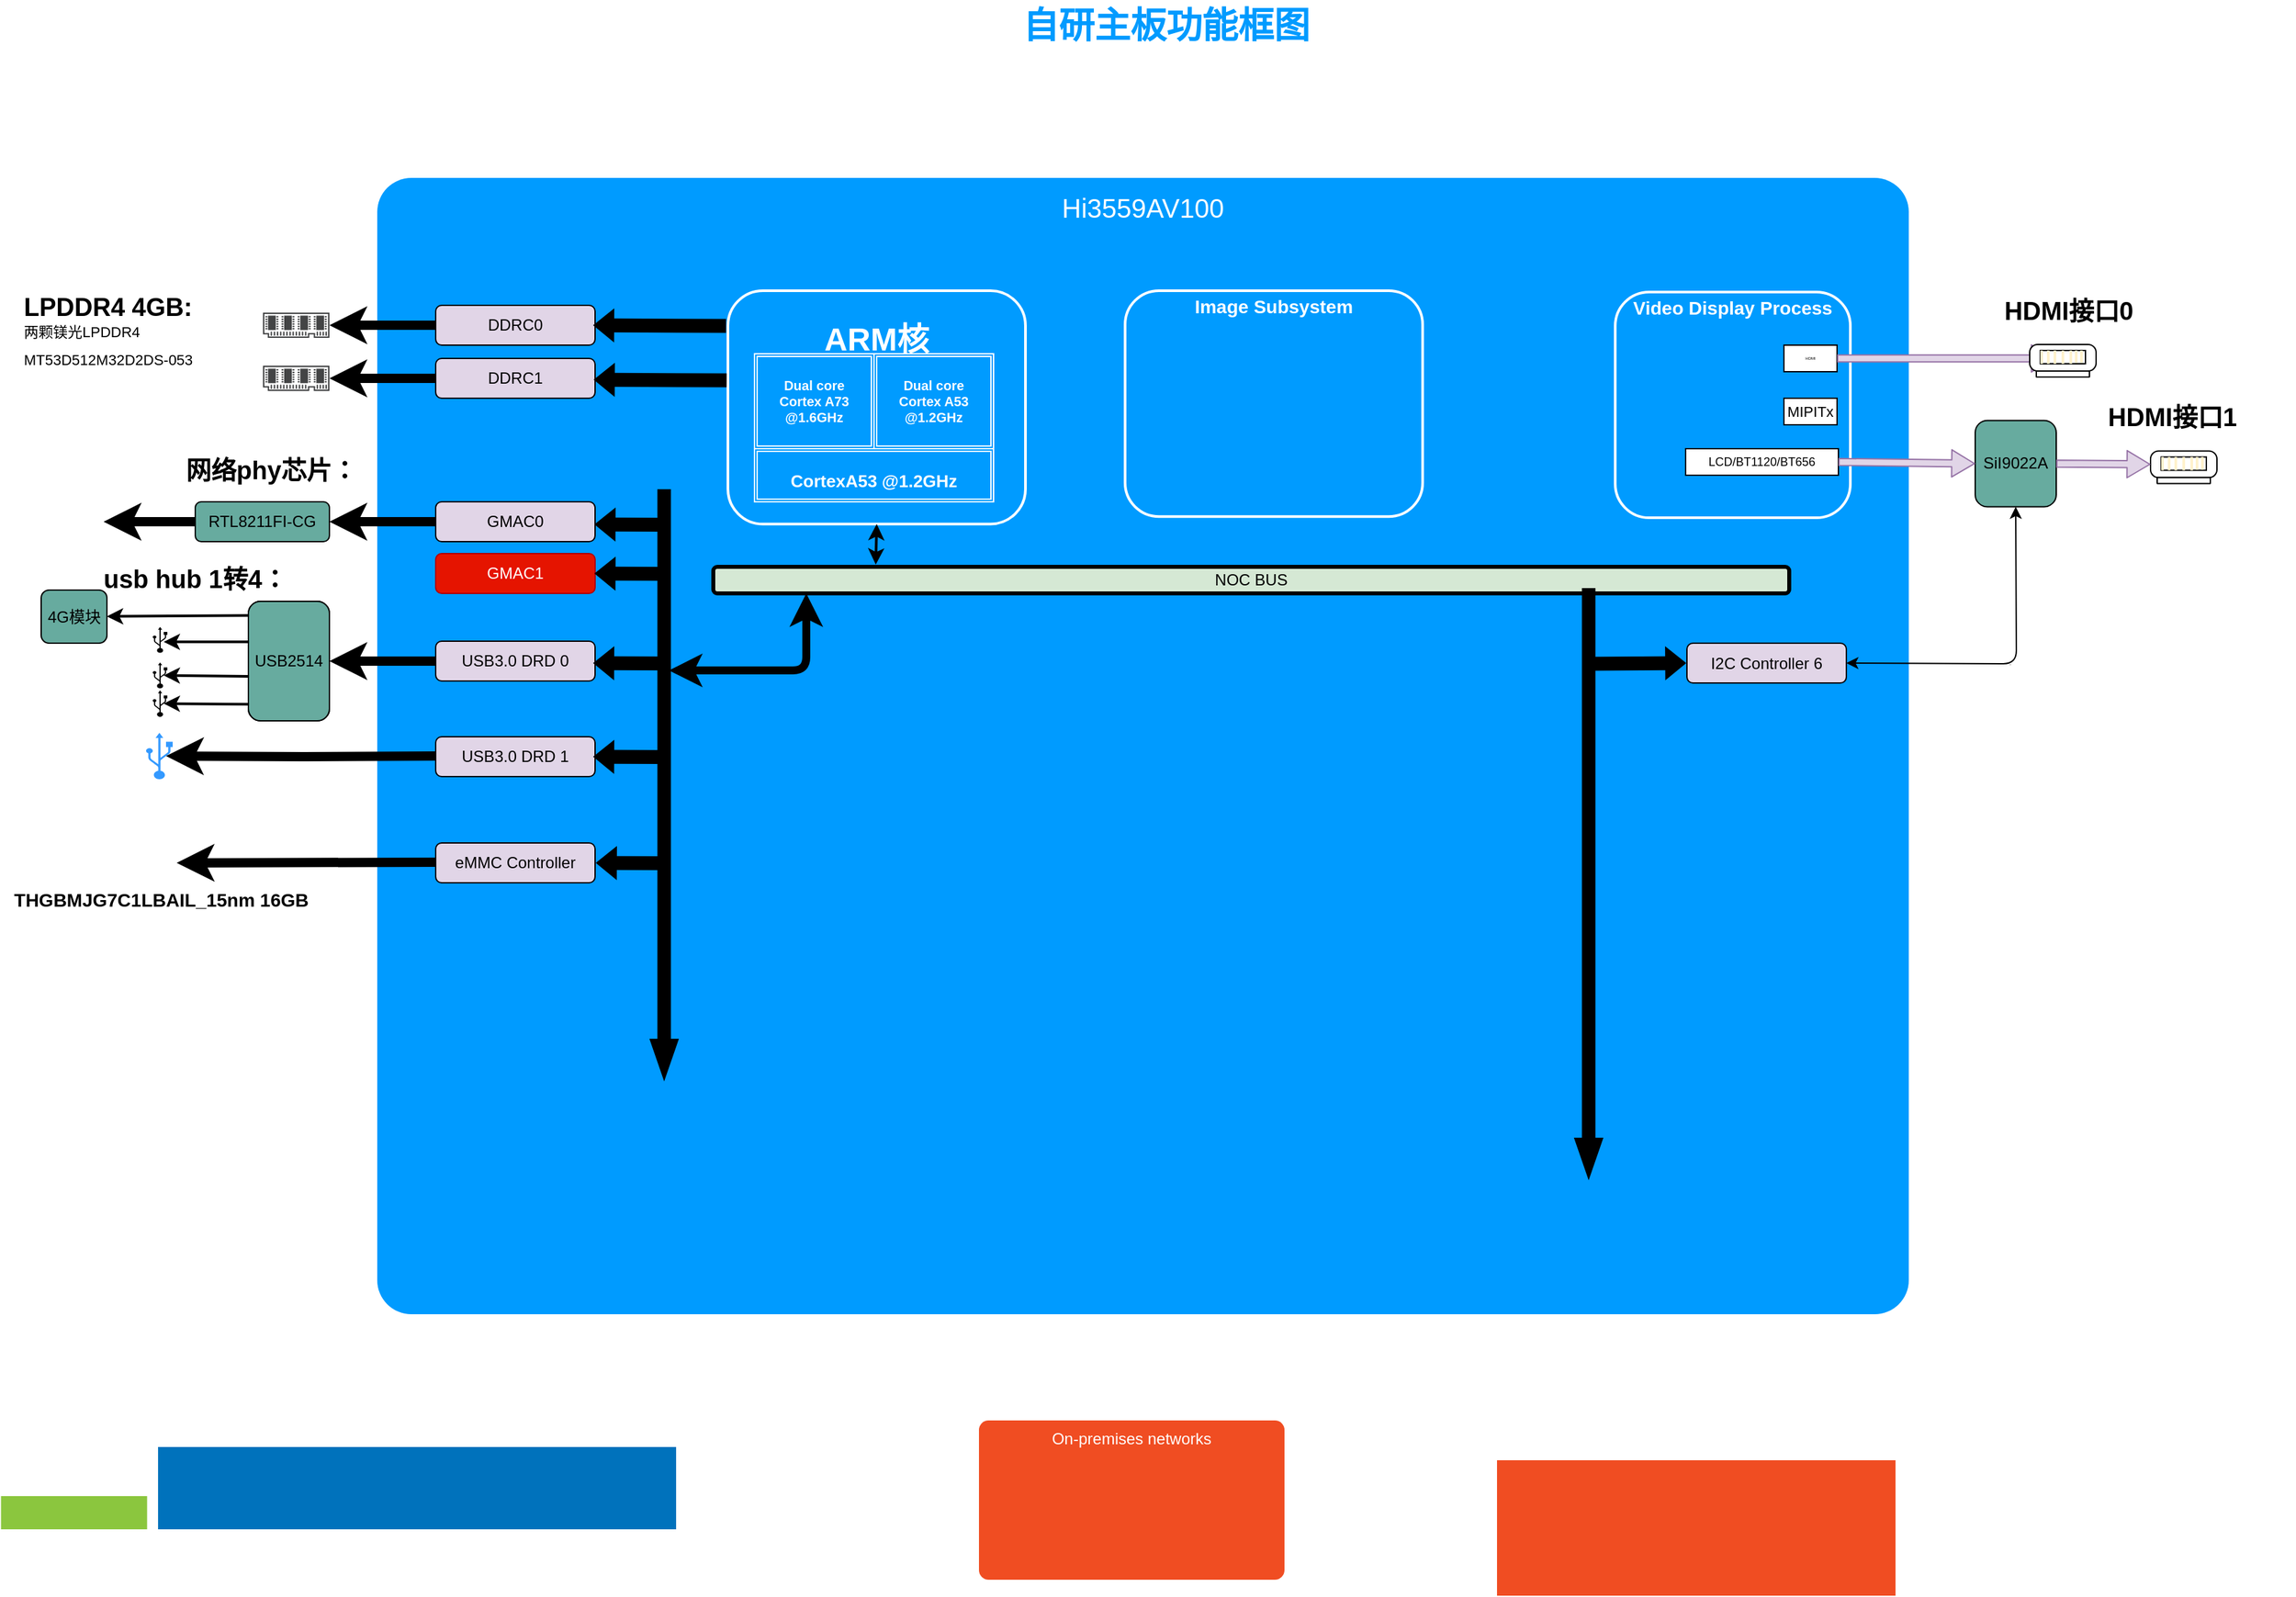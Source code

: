 <mxfile version="13.1.12" type="github">
  <diagram name="Page-1" id="7a6c530e-6e37-e111-ec74-82921da8cc10">
    <mxGraphModel dx="2031" dy="1089" grid="1" gridSize="10" guides="1" tooltips="1" connect="1" arrows="1" fold="1" page="1" pageScale="1.5" pageWidth="1169" pageHeight="826" background="none" math="0" shadow="0">
      <root>
        <mxCell id="0" style=";html=1;" />
        <mxCell id="1" style=";html=1;" parent="0" />
        <mxCell id="23046e2b9bb16c14-116" value="Hi3559AV100" style="whiteSpace=wrap;html=1;rounded=1;shadow=0;strokeColor=none;strokeWidth=2;fillColor=#009BFF;fontSize=20;fontColor=#FFFFFF;align=center;arcSize=3;verticalAlign=top;spacingTop=4;" parent="1" vertex="1">
          <mxGeometry x="287" y="154" width="1153" height="856" as="geometry" />
        </mxCell>
        <mxCell id="23046e2b9bb16c14-28" value="On-premises networks" style="rounded=1;whiteSpace=wrap;html=1;shadow=0;strokeWidth=2;fillColor=#F04D22;fontSize=12;fontColor=#FFFFFF;align=center;strokeColor=none;arcSize=6;verticalAlign=top;" parent="1" vertex="1">
          <mxGeometry x="740" y="1090" width="230" height="120" as="geometry" />
        </mxCell>
        <mxCell id="23046e2b9bb16c14-50" value="&lt;h1&gt;&lt;b style=&quot;color: rgb(255 , 255 , 255)&quot;&gt;ARM核&lt;/b&gt;&lt;/h1&gt;" style="rounded=1;whiteSpace=wrap;html=1;shadow=0;strokeWidth=2;fillColor=none;fontSize=12;fontColor=#000000;align=center;strokeColor=#FFFFFF;verticalAlign=top;" parent="1" vertex="1">
          <mxGeometry x="551" y="239" width="224" height="175.75" as="geometry" />
        </mxCell>
        <mxCell id="23046e2b9bb16c14-84" value="" style="rounded=0;whiteSpace=wrap;html=1;shadow=0;strokeWidth=2;fillColor=#F04D22;fontSize=12;fontColor=#FFFFFF;align=center;strokeColor=none;arcSize=6;verticalAlign=top;" parent="1" vertex="1">
          <mxGeometry x="1130" y="1120" width="300" height="102" as="geometry" />
        </mxCell>
        <mxCell id="23046e2b9bb16c14-85" value="" style="rounded=0;whiteSpace=wrap;html=1;shadow=0;strokeWidth=2;fillColor=#8BC63E;fontSize=12;fontColor=#FFFFFF;align=center;strokeColor=none;arcSize=6;verticalAlign=top;" parent="1" vertex="1">
          <mxGeometry x="3.75" y="1147" width="110" height="25" as="geometry" />
        </mxCell>
        <mxCell id="23046e2b9bb16c14-86" value="" style="rounded=0;whiteSpace=wrap;html=1;shadow=0;strokeWidth=2;fillColor=#0072BC;fontSize=12;fontColor=#FFFFFF;align=center;strokeColor=none;arcSize=3;verticalAlign=top;" parent="1" vertex="1">
          <mxGeometry x="122" y="1110" width="390" height="62" as="geometry" />
        </mxCell>
        <mxCell id="23046e2b9bb16c14-114" value="自研主板功能框图" style="text;html=1;strokeColor=none;fillColor=none;align=center;verticalAlign=middle;whiteSpace=wrap;rounded=0;shadow=0;fontSize=27;fontColor=#009BFF;fontStyle=1" parent="1" vertex="1">
          <mxGeometry x="118" y="20" width="1526" height="40" as="geometry" />
        </mxCell>
        <mxCell id="d0uxPwlX2UspknhCcL_q-5" value="&lt;div style=&quot;font-size: 10px&quot;&gt;&lt;font style=&quot;font-size: 10px&quot;&gt;Dual core&lt;/font&gt;&lt;/div&gt;&lt;div style=&quot;font-size: 10px&quot;&gt;&lt;font style=&quot;font-size: 10px&quot;&gt;Cortex A73&lt;/font&gt;&lt;/div&gt;&lt;div style=&quot;font-size: 10px&quot;&gt;&lt;font style=&quot;font-size: 10px&quot;&gt;@1.6GHz&lt;/font&gt;&lt;/div&gt;" style="shape=ext;double=1;rounded=1;whiteSpace=wrap;html=1;fillColor=none;fontSize=27;fontColor=#FFFFFF;labelBackgroundColor=none;strokeColor=#FFFFFF;arcSize=0;fontStyle=1" parent="1" vertex="1">
          <mxGeometry x="571" y="286.5" width="90" height="71.5" as="geometry" />
        </mxCell>
        <mxCell id="d0uxPwlX2UspknhCcL_q-6" value="&lt;div style=&quot;font-size: 10px&quot;&gt;&lt;font style=&quot;font-size: 10px&quot;&gt;Dual core&lt;/font&gt;&lt;/div&gt;&lt;div style=&quot;font-size: 10px&quot;&gt;&lt;font style=&quot;font-size: 10px&quot;&gt;Cortex A53&lt;/font&gt;&lt;/div&gt;&lt;div style=&quot;font-size: 10px&quot;&gt;&lt;font style=&quot;font-size: 10px&quot;&gt;@1.2GHz&lt;/font&gt;&lt;/div&gt;" style="shape=ext;double=1;rounded=1;whiteSpace=wrap;html=1;fillColor=none;fontSize=27;fontColor=#FFFFFF;labelBackgroundColor=none;strokeColor=#FFFFFF;arcSize=0;fontStyle=1" parent="1" vertex="1">
          <mxGeometry x="661" y="286.5" width="90" height="71.5" as="geometry" />
        </mxCell>
        <mxCell id="d0uxPwlX2UspknhCcL_q-7" value="&lt;div&gt;&lt;font style=&quot;font-size: 13px&quot;&gt;CortexA53 @1.2GHz&lt;/font&gt;&lt;/div&gt;" style="shape=ext;double=1;rounded=1;whiteSpace=wrap;html=1;fillColor=none;fontSize=27;fontColor=#FFFFFF;labelBackgroundColor=none;strokeColor=#FFFFFF;arcSize=0;fontStyle=1" parent="1" vertex="1">
          <mxGeometry x="571" y="358" width="180" height="40" as="geometry" />
        </mxCell>
        <mxCell id="Mv4ZrgfnmBRwQUOOTOrC-1" value="NOC BUS" style="rounded=1;whiteSpace=wrap;html=1;fillColor=#d5e8d4;strokeColor=#000000;strokeWidth=3;" parent="1" vertex="1">
          <mxGeometry x="540" y="447" width="810" height="20" as="geometry" />
        </mxCell>
        <mxCell id="Mv4ZrgfnmBRwQUOOTOrC-4" value="" style="endArrow=classic;startArrow=classic;html=1;exitX=0.151;exitY=-0.086;exitDx=0;exitDy=0;exitPerimeter=0;strokeWidth=2;entryX=0.5;entryY=1;entryDx=0;entryDy=0;" parent="1" source="Mv4ZrgfnmBRwQUOOTOrC-1" target="23046e2b9bb16c14-50" edge="1">
          <mxGeometry width="50" height="50" relative="1" as="geometry">
            <mxPoint x="490" y="467" as="sourcePoint" />
            <mxPoint x="540" y="417" as="targetPoint" />
          </mxGeometry>
        </mxCell>
        <mxCell id="Mv4ZrgfnmBRwQUOOTOrC-6" value="" style="html=1;shadow=0;dashed=0;align=center;verticalAlign=middle;shape=mxgraph.arrows2.arrow;dy=0.6;dx=26;direction=south;notch=0;strokeColor=#000000;strokeWidth=3;fillColor=#000000;" parent="1" vertex="1">
          <mxGeometry x="494" y="390" width="18" height="440" as="geometry" />
        </mxCell>
        <mxCell id="Mv4ZrgfnmBRwQUOOTOrC-8" value="" style="endArrow=classic;startArrow=classic;html=1;strokeWidth=6;jumpSize=7;exitX=0;exitY=0;exitDx=135;exitDy=5.4;exitPerimeter=0;" parent="1" source="Mv4ZrgfnmBRwQUOOTOrC-6" edge="1">
          <mxGeometry width="50" height="50" relative="1" as="geometry">
            <mxPoint x="560" y="517" as="sourcePoint" />
            <mxPoint x="610" y="467" as="targetPoint" />
            <Array as="points">
              <mxPoint x="610" y="525" />
            </Array>
          </mxGeometry>
        </mxCell>
        <mxCell id="Mv4ZrgfnmBRwQUOOTOrC-26" value="" style="edgeStyle=orthogonalEdgeStyle;rounded=0;jumpSize=7;orthogonalLoop=1;jettySize=auto;html=1;strokeWidth=7;fillColor=#000000;" parent="1" source="Mv4ZrgfnmBRwQUOOTOrC-9" edge="1">
          <mxGeometry relative="1" as="geometry">
            <mxPoint x="251" y="265" as="targetPoint" />
          </mxGeometry>
        </mxCell>
        <mxCell id="Mv4ZrgfnmBRwQUOOTOrC-9" value="DDRC0" style="rounded=1;whiteSpace=wrap;html=1;strokeColor=#000000;strokeWidth=1;fillColor=#e1d5e7;" parent="1" vertex="1">
          <mxGeometry x="331" y="250" width="120" height="30" as="geometry" />
        </mxCell>
        <mxCell id="Mv4ZrgfnmBRwQUOOTOrC-22" value="" style="edgeStyle=orthogonalEdgeStyle;rounded=0;jumpSize=7;orthogonalLoop=1;jettySize=auto;html=1;strokeWidth=7;fillColor=#000000;" parent="1" source="Mv4ZrgfnmBRwQUOOTOrC-10" edge="1">
          <mxGeometry relative="1" as="geometry">
            <mxPoint x="251" y="305" as="targetPoint" />
          </mxGeometry>
        </mxCell>
        <mxCell id="Mv4ZrgfnmBRwQUOOTOrC-10" value="DDRC1" style="rounded=1;whiteSpace=wrap;html=1;strokeColor=#000000;strokeWidth=1;fillColor=#e1d5e7;" parent="1" vertex="1">
          <mxGeometry x="331" y="290" width="120" height="30" as="geometry" />
        </mxCell>
        <mxCell id="Mv4ZrgfnmBRwQUOOTOrC-14" value="" style="shape=flexArrow;endArrow=classic;html=1;strokeWidth=1;exitX=0.005;exitY=0.151;exitDx=0;exitDy=0;exitPerimeter=0;entryX=1;entryY=0.5;entryDx=0;entryDy=0;fillColor=#000000;strokeColor=none;endWidth=14.286;endSize=4.962;width=10.476;" parent="1" edge="1">
          <mxGeometry width="50" height="50" relative="1" as="geometry">
            <mxPoint x="550.12" y="265.538" as="sourcePoint" />
            <mxPoint x="449" y="265" as="targetPoint" />
          </mxGeometry>
        </mxCell>
        <mxCell id="Mv4ZrgfnmBRwQUOOTOrC-18" value="" style="shape=flexArrow;endArrow=classic;html=1;strokeWidth=1;exitX=0.005;exitY=0.151;exitDx=0;exitDy=0;exitPerimeter=0;entryX=1;entryY=0.5;entryDx=0;entryDy=0;fillColor=#000000;strokeColor=none;endWidth=14.286;endSize=4.962;width=10.476;" parent="1" edge="1">
          <mxGeometry width="50" height="50" relative="1" as="geometry">
            <mxPoint x="550.56" y="306.538" as="sourcePoint" />
            <mxPoint x="449.44" y="306" as="targetPoint" />
          </mxGeometry>
        </mxCell>
        <mxCell id="Mv4ZrgfnmBRwQUOOTOrC-30" value="" style="edgeStyle=orthogonalEdgeStyle;rounded=0;jumpSize=7;orthogonalLoop=1;jettySize=auto;html=1;strokeWidth=7;fillColor=#000000;" parent="1" source="Mv4ZrgfnmBRwQUOOTOrC-27" target="Mv4ZrgfnmBRwQUOOTOrC-29" edge="1">
          <mxGeometry relative="1" as="geometry" />
        </mxCell>
        <mxCell id="Mv4ZrgfnmBRwQUOOTOrC-27" value="GMAC0" style="rounded=1;whiteSpace=wrap;html=1;strokeColor=#000000;strokeWidth=1;fillColor=#e1d5e7;" parent="1" vertex="1">
          <mxGeometry x="331" y="398" width="120" height="30" as="geometry" />
        </mxCell>
        <mxCell id="DTykmbCHgorcb7IWtGqV-23" value="" style="edgeStyle=orthogonalEdgeStyle;rounded=0;orthogonalLoop=1;jettySize=auto;html=1;strokeWidth=7;entryX=1;entryY=0.5;entryDx=0;entryDy=0;" parent="1" source="Mv4ZrgfnmBRwQUOOTOrC-29" target="DTykmbCHgorcb7IWtGqV-14" edge="1">
          <mxGeometry relative="1" as="geometry">
            <mxPoint x="51" y="413" as="targetPoint" />
          </mxGeometry>
        </mxCell>
        <mxCell id="Mv4ZrgfnmBRwQUOOTOrC-29" value="RTL8211FI-CG" style="rounded=1;whiteSpace=wrap;html=1;strokeColor=#000000;strokeWidth=1;fillColor=#67AB9F;" parent="1" vertex="1">
          <mxGeometry x="150" y="398" width="101" height="30" as="geometry" />
        </mxCell>
        <mxCell id="Mv4ZrgfnmBRwQUOOTOrC-28" value="GMAC1" style="rounded=1;whiteSpace=wrap;html=1;strokeColor=#B20000;strokeWidth=1;fillColor=#e51400;fontColor=#ffffff;" parent="1" vertex="1">
          <mxGeometry x="331" y="437" width="120" height="30" as="geometry" />
        </mxCell>
        <mxCell id="Mv4ZrgfnmBRwQUOOTOrC-33" value="&lt;b&gt;&lt;font style=&quot;font-size: 19px&quot;&gt;LPDDR4 4GB:&lt;br&gt;&lt;/font&gt;&lt;/b&gt;&lt;span style=&quot;text-align: center&quot;&gt;&lt;font&gt;&lt;span style=&quot;font-size: 11px&quot;&gt;两颗镁光LPDDR4 MT53D512M32D2DS-053&amp;nbsp;&lt;/span&gt;&lt;/font&gt;&lt;/span&gt;&lt;b&gt;&lt;font style=&quot;font-size: 19px&quot;&gt;&lt;br&gt;&lt;/font&gt;&lt;/b&gt;" style="text;html=1;strokeColor=none;fillColor=none;align=left;verticalAlign=middle;whiteSpace=wrap;rounded=0;" parent="1" vertex="1">
          <mxGeometry x="19" y="250" width="181" height="40" as="geometry" />
        </mxCell>
        <mxCell id="DTykmbCHgorcb7IWtGqV-1" value="" style="shape=flexArrow;endArrow=classic;html=1;strokeWidth=1;exitX=0.005;exitY=0.151;exitDx=0;exitDy=0;exitPerimeter=0;fillColor=#000000;strokeColor=none;endWidth=14.286;endSize=4.962;width=10.476;" parent="1" edge="1">
          <mxGeometry width="50" height="50" relative="1" as="geometry">
            <mxPoint x="501.12" y="415.288" as="sourcePoint" />
            <mxPoint x="450" y="415" as="targetPoint" />
          </mxGeometry>
        </mxCell>
        <mxCell id="DTykmbCHgorcb7IWtGqV-2" value="" style="shape=flexArrow;endArrow=classic;html=1;strokeWidth=1;exitX=0.005;exitY=0.151;exitDx=0;exitDy=0;exitPerimeter=0;fillColor=#000000;strokeColor=none;endWidth=14.286;endSize=4.962;width=10.476;" parent="1" edge="1">
          <mxGeometry width="50" height="50" relative="1" as="geometry">
            <mxPoint x="501.12" y="452.288" as="sourcePoint" />
            <mxPoint x="450" y="452" as="targetPoint" />
          </mxGeometry>
        </mxCell>
        <mxCell id="DTykmbCHgorcb7IWtGqV-4" value="&lt;b&gt;&lt;font style=&quot;font-size: 19px&quot;&gt;网络phy芯片：&lt;/font&gt;&lt;/b&gt;" style="text;html=1;strokeColor=none;fillColor=none;align=left;verticalAlign=middle;whiteSpace=wrap;rounded=0;" parent="1" vertex="1">
          <mxGeometry x="141" y="355" width="139" height="40" as="geometry" />
        </mxCell>
        <mxCell id="DTykmbCHgorcb7IWtGqV-5" value="USB3.0 DRD 1" style="rounded=1;whiteSpace=wrap;html=1;strokeColor=#000000;strokeWidth=1;fillColor=#e1d5e7;" parent="1" vertex="1">
          <mxGeometry x="331" y="575" width="120" height="30" as="geometry" />
        </mxCell>
        <mxCell id="DTykmbCHgorcb7IWtGqV-32" value="" style="edgeStyle=orthogonalEdgeStyle;rounded=0;orthogonalLoop=1;jettySize=auto;html=1;strokeWidth=7;" parent="1" source="DTykmbCHgorcb7IWtGqV-6" target="DTykmbCHgorcb7IWtGqV-31" edge="1">
          <mxGeometry relative="1" as="geometry" />
        </mxCell>
        <mxCell id="DTykmbCHgorcb7IWtGqV-6" value="USB3.0 DRD 0" style="rounded=1;whiteSpace=wrap;html=1;strokeColor=#000000;strokeWidth=1;fillColor=#e1d5e7;" parent="1" vertex="1">
          <mxGeometry x="331" y="503" width="120" height="30" as="geometry" />
        </mxCell>
        <mxCell id="DTykmbCHgorcb7IWtGqV-39" style="rounded=0;orthogonalLoop=1;jettySize=auto;html=1;exitX=0;exitY=0.25;exitDx=0;exitDy=0;entryX=0.75;entryY=0.5;entryDx=0;entryDy=0;entryPerimeter=0;strokeWidth=2;" parent="1" edge="1">
          <mxGeometry relative="1" as="geometry">
            <mxPoint x="190" y="550.5" as="sourcePoint" />
            <mxPoint x="126.25" y="550" as="targetPoint" />
          </mxGeometry>
        </mxCell>
        <mxCell id="DTykmbCHgorcb7IWtGqV-41" style="rounded=0;orthogonalLoop=1;jettySize=auto;html=1;exitX=0;exitY=0.75;exitDx=0;exitDy=0;entryX=0.75;entryY=0.5;entryDx=0;entryDy=0;entryPerimeter=0;strokeWidth=2;" parent="1" edge="1">
          <mxGeometry relative="1" as="geometry">
            <mxPoint x="190" y="529.5" as="sourcePoint" />
            <mxPoint x="126.25" y="528.75" as="targetPoint" />
          </mxGeometry>
        </mxCell>
        <mxCell id="DTykmbCHgorcb7IWtGqV-45" value="" style="rounded=0;orthogonalLoop=1;jettySize=auto;html=1;strokeWidth=2;exitX=0.022;exitY=0.94;exitDx=0;exitDy=0;exitPerimeter=0;" parent="1" target="DTykmbCHgorcb7IWtGqV-44" edge="1">
          <mxGeometry relative="1" as="geometry">
            <mxPoint x="191.342" y="483.6" as="sourcePoint" />
          </mxGeometry>
        </mxCell>
        <mxCell id="DTykmbCHgorcb7IWtGqV-31" value="USB2514" style="rounded=1;whiteSpace=wrap;html=1;strokeColor=#000000;strokeWidth=1;fillColor=#67AB9F;" parent="1" vertex="1">
          <mxGeometry x="190" y="473" width="61" height="90" as="geometry" />
        </mxCell>
        <mxCell id="DTykmbCHgorcb7IWtGqV-44" value="4G模块" style="rounded=1;whiteSpace=wrap;html=1;strokeColor=#000000;strokeWidth=1;fillColor=#67AB9F;" parent="1" vertex="1">
          <mxGeometry x="34" y="464.5" width="49.5" height="40" as="geometry" />
        </mxCell>
        <mxCell id="DTykmbCHgorcb7IWtGqV-7" value="" style="shape=flexArrow;endArrow=classic;html=1;strokeWidth=1;exitX=0.005;exitY=0.151;exitDx=0;exitDy=0;exitPerimeter=0;fillColor=#000000;strokeColor=none;endWidth=14.286;endSize=4.962;width=10.476;" parent="1" edge="1">
          <mxGeometry width="50" height="50" relative="1" as="geometry">
            <mxPoint x="500.12" y="590.288" as="sourcePoint" />
            <mxPoint x="449" y="590" as="targetPoint" />
          </mxGeometry>
        </mxCell>
        <mxCell id="DTykmbCHgorcb7IWtGqV-8" value="" style="shape=flexArrow;endArrow=classic;html=1;strokeWidth=1;exitX=0.005;exitY=0.151;exitDx=0;exitDy=0;exitPerimeter=0;fillColor=#000000;strokeColor=none;endWidth=14.286;endSize=4.962;width=10.476;" parent="1" edge="1">
          <mxGeometry width="50" height="50" relative="1" as="geometry">
            <mxPoint x="500.12" y="519.788" as="sourcePoint" />
            <mxPoint x="449" y="519.5" as="targetPoint" />
          </mxGeometry>
        </mxCell>
        <mxCell id="DTykmbCHgorcb7IWtGqV-13" value="" style="shape=mxgraph.signs.tech.usb;html=1;fillColor=#3399FF;strokeColor=none;verticalLabelPosition=bottom;verticalAlign=top;align=center;" parent="1" vertex="1">
          <mxGeometry x="113" y="572" width="20" height="35" as="geometry" />
        </mxCell>
        <mxCell id="DTykmbCHgorcb7IWtGqV-14" value="" style="shape=image;html=1;verticalAlign=top;verticalLabelPosition=bottom;labelBackgroundColor=#ffffff;imageAspect=0;aspect=fixed;image=https://cdn2.iconfinder.com/data/icons/plastic-xp-network/128/Standard_Modular_Connection_Slot.png" parent="1" vertex="1">
          <mxGeometry x="49" y="397" width="32" height="32" as="geometry" />
        </mxCell>
        <mxCell id="DTykmbCHgorcb7IWtGqV-24" value="" style="pointerEvents=1;shadow=0;dashed=0;html=1;strokeColor=none;fillColor=#434445;aspect=fixed;labelPosition=center;verticalLabelPosition=bottom;verticalAlign=top;align=center;outlineConnect=0;shape=mxgraph.vvd.memory;" parent="1" vertex="1">
          <mxGeometry x="201" y="255.5" width="50" height="19" as="geometry" />
        </mxCell>
        <mxCell id="DTykmbCHgorcb7IWtGqV-25" value="" style="pointerEvents=1;shadow=0;dashed=0;html=1;strokeColor=none;fillColor=#434445;aspect=fixed;labelPosition=center;verticalLabelPosition=bottom;verticalAlign=top;align=center;outlineConnect=0;shape=mxgraph.vvd.memory;" parent="1" vertex="1">
          <mxGeometry x="201" y="295.5" width="50" height="19" as="geometry" />
        </mxCell>
        <mxCell id="DTykmbCHgorcb7IWtGqV-35" value="" style="shape=mxgraph.signs.tech.usb;html=1;fillColor=#000000;strokeColor=none;verticalLabelPosition=bottom;verticalAlign=top;align=center;" parent="1" vertex="1">
          <mxGeometry x="118" y="540" width="11" height="20" as="geometry" />
        </mxCell>
        <mxCell id="DTykmbCHgorcb7IWtGqV-36" value="" style="shape=mxgraph.signs.tech.usb;html=1;fillColor=#000000;strokeColor=none;verticalLabelPosition=bottom;verticalAlign=top;align=center;" parent="1" vertex="1">
          <mxGeometry x="118" y="492.25" width="11" height="19.5" as="geometry" />
        </mxCell>
        <mxCell id="DTykmbCHgorcb7IWtGqV-37" value="" style="shape=mxgraph.signs.tech.usb;html=1;fillColor=#000000;strokeColor=none;verticalLabelPosition=bottom;verticalAlign=top;align=center;" parent="1" vertex="1">
          <mxGeometry x="118" y="519" width="11" height="19.5" as="geometry" />
        </mxCell>
        <mxCell id="-VV5BEiCqNstA68VeZ1g-1" value="" style="shape=flexArrow;endArrow=classic;html=1;strokeWidth=1;exitX=0.005;exitY=0.151;exitDx=0;exitDy=0;exitPerimeter=0;fillColor=#000000;strokeColor=none;endWidth=14.286;endSize=4.962;width=10.476;" parent="1" edge="1">
          <mxGeometry width="50" height="50" relative="1" as="geometry">
            <mxPoint x="502.12" y="670.288" as="sourcePoint" />
            <mxPoint x="451" y="670" as="targetPoint" />
          </mxGeometry>
        </mxCell>
        <mxCell id="-VV5BEiCqNstA68VeZ1g-2" value="eMMC Controller" style="rounded=1;whiteSpace=wrap;html=1;strokeColor=#000000;strokeWidth=1;fillColor=#e1d5e7;" parent="1" vertex="1">
          <mxGeometry x="331" y="655" width="120" height="30" as="geometry" />
        </mxCell>
        <mxCell id="-VV5BEiCqNstA68VeZ1g-6" value="&lt;b&gt;&lt;font style=&quot;font-size: 14px&quot;&gt;THGBMJG7C1LBAIL_15nm 16GB&lt;/font&gt;&lt;/b&gt;" style="shape=image;html=1;verticalAlign=top;verticalLabelPosition=bottom;labelBackgroundColor=#ffffff;imageAspect=0;aspect=fixed;image=https://cdn4.iconfinder.com/data/icons/photographer-7/128/memory-card-SD-data-storage-128.png" parent="1" vertex="1">
          <mxGeometry x="111" y="657.5" width="25" height="25" as="geometry" />
        </mxCell>
        <mxCell id="-VV5BEiCqNstA68VeZ1g-10" value="" style="rounded=0;orthogonalLoop=1;jettySize=auto;html=1;strokeWidth=7;entryX=1;entryY=0.5;entryDx=0;entryDy=0;" parent="1" target="-VV5BEiCqNstA68VeZ1g-6" edge="1">
          <mxGeometry relative="1" as="geometry">
            <mxPoint x="331" y="669.5" as="sourcePoint" />
            <mxPoint x="251" y="669.5" as="targetPoint" />
          </mxGeometry>
        </mxCell>
        <mxCell id="-VV5BEiCqNstA68VeZ1g-11" value="" style="edgeStyle=orthogonalEdgeStyle;rounded=0;orthogonalLoop=1;jettySize=auto;html=1;strokeWidth=7;entryX=0.75;entryY=0.5;entryDx=0;entryDy=0;entryPerimeter=0;" parent="1" target="DTykmbCHgorcb7IWtGqV-13" edge="1">
          <mxGeometry relative="1" as="geometry">
            <mxPoint x="130" y="590" as="targetPoint" />
            <mxPoint x="331" y="589.5" as="sourcePoint" />
          </mxGeometry>
        </mxCell>
        <mxCell id="-VV5BEiCqNstA68VeZ1g-12" value="USB2514" style="rounded=1;whiteSpace=wrap;html=1;strokeColor=#000000;strokeWidth=1;fillColor=#67AB9F;" parent="1" vertex="1">
          <mxGeometry x="190" y="473" width="61" height="90" as="geometry" />
        </mxCell>
        <mxCell id="-VV5BEiCqNstA68VeZ1g-14" style="edgeStyle=orthogonalEdgeStyle;rounded=0;orthogonalLoop=1;jettySize=auto;html=1;exitX=0;exitY=0.5;exitDx=0;exitDy=0;entryX=0.75;entryY=0.5;entryDx=0;entryDy=0;entryPerimeter=0;strokeWidth=2;" parent="1" edge="1">
          <mxGeometry relative="1" as="geometry">
            <mxPoint x="190" y="503.5" as="sourcePoint" />
            <mxPoint x="126.25" y="503.5" as="targetPoint" />
          </mxGeometry>
        </mxCell>
        <mxCell id="-VV5BEiCqNstA68VeZ1g-15" value="&lt;span style=&quot;font-size: 19px&quot;&gt;&lt;b&gt;usb hub 1转4：&lt;/b&gt;&lt;/span&gt;" style="text;html=1;strokeColor=none;fillColor=none;align=left;verticalAlign=middle;whiteSpace=wrap;rounded=0;" parent="1" vertex="1">
          <mxGeometry x="79" y="437" width="161.5" height="40" as="geometry" />
        </mxCell>
        <mxCell id="o4M8zvlRIh3cMLl3fr5Y-1" value="&lt;h1&gt;&lt;font color=&quot;#ffffff&quot; style=&quot;font-size: 14px&quot;&gt;Image Subsystem&lt;/font&gt;&lt;/h1&gt;" style="rounded=1;whiteSpace=wrap;html=1;shadow=0;strokeWidth=2;fillColor=none;fontSize=12;fontColor=#000000;align=center;strokeColor=#FFFFFF;verticalAlign=top;horizontal=1;spacing=-26;" vertex="1" parent="1">
          <mxGeometry x="850" y="239" width="224" height="170.13" as="geometry" />
        </mxCell>
        <mxCell id="o4M8zvlRIh3cMLl3fr5Y-2" value="&lt;h1&gt;&lt;font color=&quot;#ffffff&quot; style=&quot;font-size: 14px&quot;&gt;Video Display Process&lt;/font&gt;&lt;/h1&gt;" style="rounded=1;whiteSpace=wrap;html=1;shadow=0;strokeWidth=2;fillColor=none;fontSize=12;fontColor=#000000;align=center;strokeColor=#FFFFFF;verticalAlign=top;horizontal=1;spacing=-26;" vertex="1" parent="1">
          <mxGeometry x="1219" y="240" width="177" height="170" as="geometry" />
        </mxCell>
        <mxCell id="o4M8zvlRIh3cMLl3fr5Y-4" value="&lt;font style=&quot;font-size: 3px;&quot;&gt;HDMI&lt;/font&gt;" style="rounded=0;whiteSpace=wrap;html=1;align=center;fontSize=3;" vertex="1" parent="1">
          <mxGeometry x="1346" y="280" width="40" height="20" as="geometry" />
        </mxCell>
        <mxCell id="o4M8zvlRIh3cMLl3fr5Y-6" value="&lt;font style=&quot;font-size: 11px&quot;&gt;MIPITx&lt;/font&gt;" style="rounded=0;whiteSpace=wrap;html=1;align=center;fontSize=3;" vertex="1" parent="1">
          <mxGeometry x="1346" y="320" width="40" height="20" as="geometry" />
        </mxCell>
        <mxCell id="o4M8zvlRIh3cMLl3fr5Y-7" value="&lt;div&gt;&lt;font style=&quot;font-size: 9px&quot;&gt;LCD/BT1120/BT656&lt;/font&gt;&lt;/div&gt;" style="rounded=0;whiteSpace=wrap;html=1;align=center;fontSize=1;fontStyle=0;fontFamily=Helvetica;" vertex="1" parent="1">
          <mxGeometry x="1272" y="358" width="115" height="20" as="geometry" />
        </mxCell>
        <mxCell id="o4M8zvlRIh3cMLl3fr5Y-9" value="" style="shape=flexArrow;endArrow=classic;html=1;strokeWidth=1;fillColor=#e1d5e7;strokeColor=#9673a6;endWidth=14.286;endSize=5.396;width=5.2;exitX=1;exitY=0.5;exitDx=0;exitDy=0;" edge="1" parent="1" source="o4M8zvlRIh3cMLl3fr5Y-4">
          <mxGeometry width="50" height="50" relative="1" as="geometry">
            <mxPoint x="1400" y="289.6" as="sourcePoint" />
            <mxPoint x="1550" y="290" as="targetPoint" />
          </mxGeometry>
        </mxCell>
        <mxCell id="o4M8zvlRIh3cMLl3fr5Y-12" value="" style="rounded=1;whiteSpace=wrap;html=1;labelBackgroundColor=#ffffff;fontFamily=Helvetica;fontSize=1;align=center;arcSize=30;" vertex="1" parent="1">
          <mxGeometry x="1531" y="279.5" width="50" height="20" as="geometry" />
        </mxCell>
        <mxCell id="o4M8zvlRIh3cMLl3fr5Y-13" value="" style="rounded=1;whiteSpace=wrap;html=1;labelBackgroundColor=#ffffff;fontFamily=Helvetica;fontSize=1;align=center;arcSize=6;" vertex="1" parent="1">
          <mxGeometry x="1536" y="299.5" width="40" height="4.5" as="geometry" />
        </mxCell>
        <mxCell id="o4M8zvlRIh3cMLl3fr5Y-14" value="" style="rounded=0;whiteSpace=wrap;html=1;labelBackgroundColor=#ffffff;fontFamily=Helvetica;fontSize=1;align=center;strokeWidth=1;fillColor=#ffffff;strokeColor=#000000;" vertex="1" parent="1">
          <mxGeometry x="1539" y="284" width="34" height="10" as="geometry" />
        </mxCell>
        <mxCell id="o4M8zvlRIh3cMLl3fr5Y-15" value="" style="rounded=1;whiteSpace=wrap;html=1;labelBackgroundColor=#ffffff;strokeColor=none;strokeWidth=1;fillColor=#fff2cc;fontFamily=Helvetica;fontSize=1;align=center;" vertex="1" parent="1">
          <mxGeometry x="1539" y="284" width="2" height="10" as="geometry" />
        </mxCell>
        <mxCell id="o4M8zvlRIh3cMLl3fr5Y-17" value="" style="rounded=1;whiteSpace=wrap;html=1;labelBackgroundColor=#ffffff;strokeColor=none;strokeWidth=1;fillColor=#fff2cc;fontFamily=Helvetica;fontSize=1;align=center;" vertex="1" parent="1">
          <mxGeometry x="1544" y="284" width="2" height="10" as="geometry" />
        </mxCell>
        <mxCell id="o4M8zvlRIh3cMLl3fr5Y-19" value="" style="rounded=1;whiteSpace=wrap;html=1;labelBackgroundColor=#ffffff;strokeColor=none;strokeWidth=1;fillColor=#fff2cc;fontFamily=Helvetica;fontSize=1;align=center;" vertex="1" parent="1">
          <mxGeometry x="1549" y="284" width="2" height="10" as="geometry" />
        </mxCell>
        <mxCell id="o4M8zvlRIh3cMLl3fr5Y-20" value="" style="rounded=1;whiteSpace=wrap;html=1;labelBackgroundColor=#ffffff;strokeColor=none;strokeWidth=1;fillColor=#fff2cc;fontFamily=Helvetica;fontSize=1;align=center;" vertex="1" parent="1">
          <mxGeometry x="1555" y="284" width="2" height="10" as="geometry" />
        </mxCell>
        <mxCell id="o4M8zvlRIh3cMLl3fr5Y-21" value="" style="rounded=1;whiteSpace=wrap;html=1;labelBackgroundColor=#ffffff;strokeColor=none;strokeWidth=1;fillColor=#fff2cc;fontFamily=Helvetica;fontSize=1;align=center;" vertex="1" parent="1">
          <mxGeometry x="1569" y="284" width="2" height="9.5" as="geometry" />
        </mxCell>
        <mxCell id="o4M8zvlRIh3cMLl3fr5Y-23" value="" style="rounded=1;whiteSpace=wrap;html=1;labelBackgroundColor=#ffffff;strokeColor=none;strokeWidth=1;fillColor=#fff2cc;fontFamily=Helvetica;fontSize=1;align=center;" vertex="1" parent="1">
          <mxGeometry x="1561" y="284" width="2" height="10" as="geometry" />
        </mxCell>
        <mxCell id="o4M8zvlRIh3cMLl3fr5Y-24" value="" style="rounded=1;whiteSpace=wrap;html=1;labelBackgroundColor=#ffffff;strokeColor=none;strokeWidth=1;fillColor=#fff2cc;fontFamily=Helvetica;fontSize=1;align=center;" vertex="1" parent="1">
          <mxGeometry x="1565" y="284" width="2" height="9.5" as="geometry" />
        </mxCell>
        <mxCell id="o4M8zvlRIh3cMLl3fr5Y-35" value="" style="rounded=1;whiteSpace=wrap;html=1;labelBackgroundColor=#ffffff;fontFamily=Helvetica;fontSize=1;align=center;arcSize=30;" vertex="1" parent="1">
          <mxGeometry x="1622" y="359.75" width="50" height="20" as="geometry" />
        </mxCell>
        <mxCell id="o4M8zvlRIh3cMLl3fr5Y-36" value="" style="rounded=1;whiteSpace=wrap;html=1;labelBackgroundColor=#ffffff;fontFamily=Helvetica;fontSize=1;align=center;arcSize=6;" vertex="1" parent="1">
          <mxGeometry x="1627" y="379.75" width="40" height="4.5" as="geometry" />
        </mxCell>
        <mxCell id="o4M8zvlRIh3cMLl3fr5Y-37" value="" style="rounded=0;whiteSpace=wrap;html=1;labelBackgroundColor=#ffffff;fontFamily=Helvetica;fontSize=1;align=center;strokeWidth=1;fillColor=#ffffff;strokeColor=#000000;" vertex="1" parent="1">
          <mxGeometry x="1630" y="364.25" width="34" height="10" as="geometry" />
        </mxCell>
        <mxCell id="o4M8zvlRIh3cMLl3fr5Y-38" value="" style="rounded=1;whiteSpace=wrap;html=1;labelBackgroundColor=#ffffff;strokeColor=none;strokeWidth=1;fillColor=#fff2cc;fontFamily=Helvetica;fontSize=1;align=center;" vertex="1" parent="1">
          <mxGeometry x="1630" y="364.25" width="2" height="10" as="geometry" />
        </mxCell>
        <mxCell id="o4M8zvlRIh3cMLl3fr5Y-39" value="" style="rounded=1;whiteSpace=wrap;html=1;labelBackgroundColor=#ffffff;strokeColor=none;strokeWidth=1;fillColor=#fff2cc;fontFamily=Helvetica;fontSize=1;align=center;" vertex="1" parent="1">
          <mxGeometry x="1635" y="364.25" width="2" height="10" as="geometry" />
        </mxCell>
        <mxCell id="o4M8zvlRIh3cMLl3fr5Y-40" value="" style="rounded=1;whiteSpace=wrap;html=1;labelBackgroundColor=#ffffff;strokeColor=none;strokeWidth=1;fillColor=#fff2cc;fontFamily=Helvetica;fontSize=1;align=center;" vertex="1" parent="1">
          <mxGeometry x="1640" y="364.25" width="2" height="10" as="geometry" />
        </mxCell>
        <mxCell id="o4M8zvlRIh3cMLl3fr5Y-41" value="" style="rounded=1;whiteSpace=wrap;html=1;labelBackgroundColor=#ffffff;strokeColor=none;strokeWidth=1;fillColor=#fff2cc;fontFamily=Helvetica;fontSize=1;align=center;" vertex="1" parent="1">
          <mxGeometry x="1646" y="364.25" width="2" height="10" as="geometry" />
        </mxCell>
        <mxCell id="o4M8zvlRIh3cMLl3fr5Y-42" value="" style="rounded=1;whiteSpace=wrap;html=1;labelBackgroundColor=#ffffff;strokeColor=none;strokeWidth=1;fillColor=#fff2cc;fontFamily=Helvetica;fontSize=1;align=center;" vertex="1" parent="1">
          <mxGeometry x="1660" y="364.25" width="2" height="9.5" as="geometry" />
        </mxCell>
        <mxCell id="o4M8zvlRIh3cMLl3fr5Y-43" value="" style="rounded=1;whiteSpace=wrap;html=1;labelBackgroundColor=#ffffff;strokeColor=none;strokeWidth=1;fillColor=#fff2cc;fontFamily=Helvetica;fontSize=1;align=center;" vertex="1" parent="1">
          <mxGeometry x="1652" y="364.25" width="2" height="10" as="geometry" />
        </mxCell>
        <mxCell id="o4M8zvlRIh3cMLl3fr5Y-44" value="" style="rounded=1;whiteSpace=wrap;html=1;labelBackgroundColor=#ffffff;strokeColor=none;strokeWidth=1;fillColor=#fff2cc;fontFamily=Helvetica;fontSize=1;align=center;" vertex="1" parent="1">
          <mxGeometry x="1656" y="364.25" width="2" height="9.5" as="geometry" />
        </mxCell>
        <mxCell id="o4M8zvlRIh3cMLl3fr5Y-46" value="&lt;b&gt;&lt;font style=&quot;font-size: 19px&quot;&gt;HDMI接口0&lt;/font&gt;&lt;/b&gt;" style="text;html=1;strokeColor=none;fillColor=none;align=left;verticalAlign=middle;whiteSpace=wrap;rounded=0;" vertex="1" parent="1">
          <mxGeometry x="1510" y="234.5" width="139" height="40" as="geometry" />
        </mxCell>
        <mxCell id="o4M8zvlRIh3cMLl3fr5Y-48" value="SiI9022A" style="rounded=1;whiteSpace=wrap;html=1;strokeColor=#000000;strokeWidth=1;fillColor=#67AB9F;" vertex="1" parent="1">
          <mxGeometry x="1490" y="336.75" width="61" height="65" as="geometry" />
        </mxCell>
        <mxCell id="o4M8zvlRIh3cMLl3fr5Y-49" value="" style="shape=flexArrow;endArrow=classic;html=1;strokeWidth=1;fillColor=#e1d5e7;strokeColor=#9673a6;endWidth=14.286;endSize=5.396;width=5.2;exitX=1;exitY=0.5;exitDx=0;exitDy=0;entryX=0;entryY=0.5;entryDx=0;entryDy=0;" edge="1" parent="1" source="o4M8zvlRIh3cMLl3fr5Y-7" target="o4M8zvlRIh3cMLl3fr5Y-48">
          <mxGeometry width="50" height="50" relative="1" as="geometry">
            <mxPoint x="1323" y="300" as="sourcePoint" />
            <mxPoint x="1560.0" y="300" as="targetPoint" />
          </mxGeometry>
        </mxCell>
        <mxCell id="o4M8zvlRIh3cMLl3fr5Y-50" value="" style="shape=flexArrow;endArrow=classic;html=1;strokeWidth=1;fillColor=#e1d5e7;strokeColor=#9673a6;endWidth=14.286;endSize=5.396;width=5.2;exitX=1;exitY=0.5;exitDx=0;exitDy=0;entryX=0;entryY=0.5;entryDx=0;entryDy=0;" edge="1" parent="1" source="o4M8zvlRIh3cMLl3fr5Y-48" target="o4M8zvlRIh3cMLl3fr5Y-35">
          <mxGeometry width="50" height="50" relative="1" as="geometry">
            <mxPoint x="1313" y="310" as="sourcePoint" />
            <mxPoint x="1550.0" y="310" as="targetPoint" />
          </mxGeometry>
        </mxCell>
        <mxCell id="o4M8zvlRIh3cMLl3fr5Y-51" value="&lt;b&gt;&lt;font style=&quot;font-size: 19px&quot;&gt;HDMI接口1&lt;/font&gt;&lt;/b&gt;" style="text;html=1;strokeColor=none;fillColor=none;align=left;verticalAlign=middle;whiteSpace=wrap;rounded=0;" vertex="1" parent="1">
          <mxGeometry x="1587.5" y="314.5" width="142.5" height="40" as="geometry" />
        </mxCell>
        <mxCell id="o4M8zvlRIh3cMLl3fr5Y-52" value="I2C Controller 6" style="rounded=1;whiteSpace=wrap;html=1;strokeColor=#000000;strokeWidth=1;fillColor=#e1d5e7;" vertex="1" parent="1">
          <mxGeometry x="1273" y="504.5" width="120" height="30" as="geometry" />
        </mxCell>
        <mxCell id="o4M8zvlRIh3cMLl3fr5Y-53" value="I2C" style="endArrow=classic;startArrow=classic;html=1;fontFamily=Helvetica;fontSize=1;entryX=0.5;entryY=1;entryDx=0;entryDy=0;exitX=1;exitY=0.5;exitDx=0;exitDy=0;" edge="1" parent="1" source="o4M8zvlRIh3cMLl3fr5Y-52" target="o4M8zvlRIh3cMLl3fr5Y-48">
          <mxGeometry width="50" height="50" relative="1" as="geometry">
            <mxPoint x="1130" y="630" as="sourcePoint" />
            <mxPoint x="1180" y="580" as="targetPoint" />
            <Array as="points">
              <mxPoint x="1521" y="520" />
            </Array>
          </mxGeometry>
        </mxCell>
        <mxCell id="o4M8zvlRIh3cMLl3fr5Y-54" value="" style="html=1;shadow=0;dashed=0;align=center;verticalAlign=middle;shape=mxgraph.arrows2.arrow;dy=0.6;dx=26;direction=south;notch=0;strokeColor=#000000;strokeWidth=3;fillColor=#000000;" vertex="1" parent="1">
          <mxGeometry x="1190" y="464.5" width="18" height="440" as="geometry" />
        </mxCell>
        <mxCell id="o4M8zvlRIh3cMLl3fr5Y-55" value="" style="shape=flexArrow;endArrow=classic;html=1;strokeWidth=1;fillColor=#000000;strokeColor=none;endWidth=14.286;endSize=4.962;width=10.476;entryX=0;entryY=0.5;entryDx=0;entryDy=0;" edge="1" parent="1" target="o4M8zvlRIh3cMLl3fr5Y-52">
          <mxGeometry width="50" height="50" relative="1" as="geometry">
            <mxPoint x="1202" y="520" as="sourcePoint" />
            <mxPoint x="1156.88" y="517.82" as="targetPoint" />
          </mxGeometry>
        </mxCell>
      </root>
    </mxGraphModel>
  </diagram>
</mxfile>
